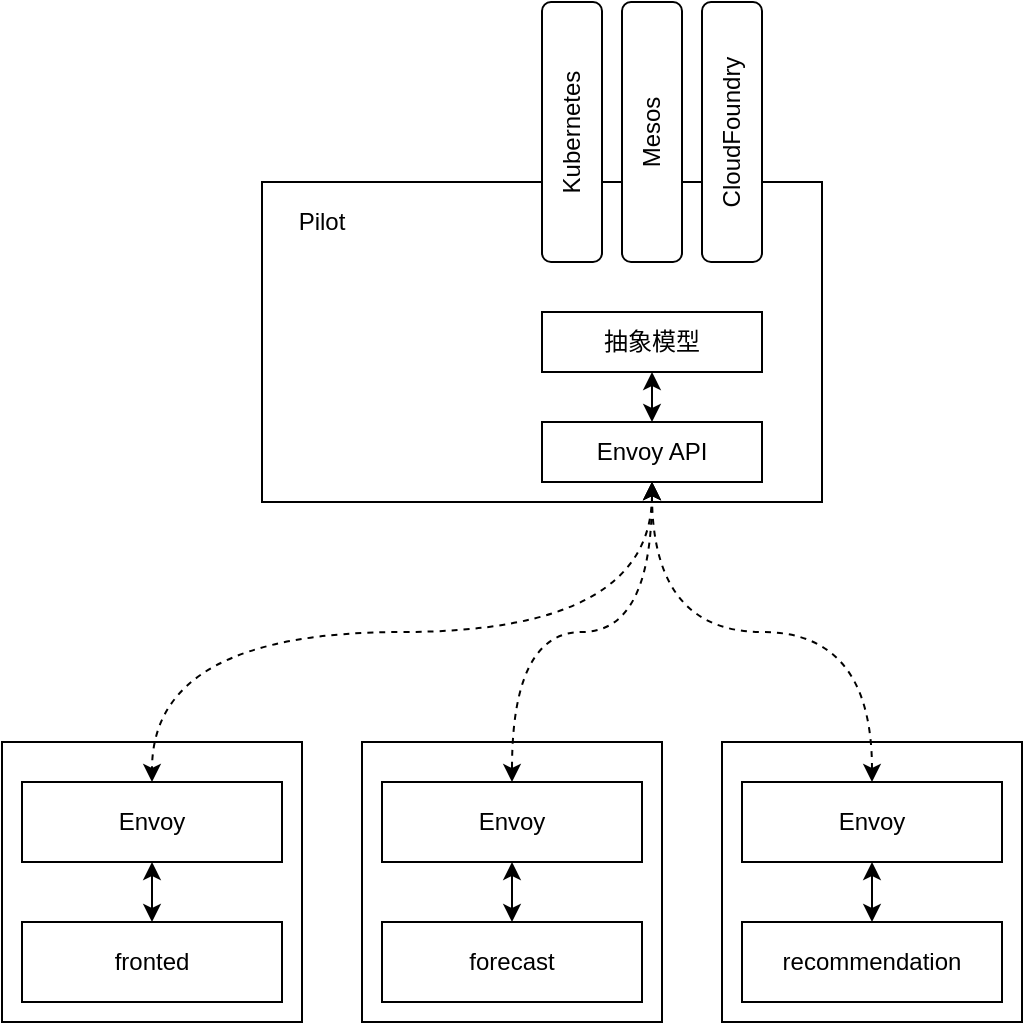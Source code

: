 <mxfile version="12.6.5" type="device"><diagram id="n9dFl1Dz6mc65b-YHgTI" name="Page-1"><mxGraphModel dx="1024" dy="3892" grid="1" gridSize="10" guides="1" tooltips="1" connect="1" arrows="1" fold="1" page="1" pageScale="1" pageWidth="2339" pageHeight="3300" math="0" shadow="0"><root><mxCell id="0"/><mxCell id="1" parent="0"/><mxCell id="sz34XE_gvCXZLJJ1Snjc-1" value="" style="rounded=0;whiteSpace=wrap;html=1;" vertex="1" parent="1"><mxGeometry x="90" y="330" width="150" height="140" as="geometry"/></mxCell><mxCell id="sz34XE_gvCXZLJJ1Snjc-13" style="edgeStyle=orthogonalEdgeStyle;rounded=0;orthogonalLoop=1;jettySize=auto;html=1;startArrow=classic;startFill=1;" edge="1" parent="1" source="sz34XE_gvCXZLJJ1Snjc-3" target="sz34XE_gvCXZLJJ1Snjc-4"><mxGeometry relative="1" as="geometry"/></mxCell><mxCell id="sz34XE_gvCXZLJJ1Snjc-3" value="Envoy" style="rounded=0;whiteSpace=wrap;html=1;" vertex="1" parent="1"><mxGeometry x="100" y="350" width="130" height="40" as="geometry"/></mxCell><mxCell id="sz34XE_gvCXZLJJ1Snjc-4" value="fronted" style="rounded=0;whiteSpace=wrap;html=1;" vertex="1" parent="1"><mxGeometry x="100" y="420" width="130" height="40" as="geometry"/></mxCell><mxCell id="sz34XE_gvCXZLJJ1Snjc-5" value="" style="rounded=0;whiteSpace=wrap;html=1;" vertex="1" parent="1"><mxGeometry x="270" y="330" width="150" height="140" as="geometry"/></mxCell><mxCell id="sz34XE_gvCXZLJJ1Snjc-12" style="edgeStyle=orthogonalEdgeStyle;rounded=0;orthogonalLoop=1;jettySize=auto;html=1;entryX=0.5;entryY=0;entryDx=0;entryDy=0;startArrow=classic;startFill=1;" edge="1" parent="1" source="sz34XE_gvCXZLJJ1Snjc-6" target="sz34XE_gvCXZLJJ1Snjc-7"><mxGeometry relative="1" as="geometry"/></mxCell><mxCell id="sz34XE_gvCXZLJJ1Snjc-6" value="Envoy" style="rounded=0;whiteSpace=wrap;html=1;" vertex="1" parent="1"><mxGeometry x="280" y="350" width="130" height="40" as="geometry"/></mxCell><mxCell id="sz34XE_gvCXZLJJ1Snjc-7" value="forecast" style="rounded=0;whiteSpace=wrap;html=1;" vertex="1" parent="1"><mxGeometry x="280" y="420" width="130" height="40" as="geometry"/></mxCell><mxCell id="sz34XE_gvCXZLJJ1Snjc-8" value="" style="rounded=0;whiteSpace=wrap;html=1;" vertex="1" parent="1"><mxGeometry x="450" y="330" width="150" height="140" as="geometry"/></mxCell><mxCell id="sz34XE_gvCXZLJJ1Snjc-11" style="edgeStyle=orthogonalEdgeStyle;rounded=0;orthogonalLoop=1;jettySize=auto;html=1;entryX=0.5;entryY=0;entryDx=0;entryDy=0;startArrow=classic;startFill=1;" edge="1" parent="1" source="sz34XE_gvCXZLJJ1Snjc-9" target="sz34XE_gvCXZLJJ1Snjc-10"><mxGeometry relative="1" as="geometry"/></mxCell><mxCell id="sz34XE_gvCXZLJJ1Snjc-9" value="Envoy" style="rounded=0;whiteSpace=wrap;html=1;" vertex="1" parent="1"><mxGeometry x="460" y="350" width="130" height="40" as="geometry"/></mxCell><mxCell id="sz34XE_gvCXZLJJ1Snjc-10" value="recommendation" style="rounded=0;whiteSpace=wrap;html=1;" vertex="1" parent="1"><mxGeometry x="460" y="420" width="130" height="40" as="geometry"/></mxCell><mxCell id="sz34XE_gvCXZLJJ1Snjc-14" value="" style="rounded=0;whiteSpace=wrap;html=1;" vertex="1" parent="1"><mxGeometry x="220" y="50" width="280" height="160" as="geometry"/></mxCell><mxCell id="sz34XE_gvCXZLJJ1Snjc-17" style="edgeStyle=orthogonalEdgeStyle;rounded=0;orthogonalLoop=1;jettySize=auto;html=1;startArrow=classic;startFill=1;" edge="1" parent="1" source="sz34XE_gvCXZLJJ1Snjc-15" target="sz34XE_gvCXZLJJ1Snjc-16"><mxGeometry relative="1" as="geometry"/></mxCell><mxCell id="sz34XE_gvCXZLJJ1Snjc-15" value="抽象模型" style="rounded=0;whiteSpace=wrap;html=1;" vertex="1" parent="1"><mxGeometry x="360" y="115" width="110" height="30" as="geometry"/></mxCell><mxCell id="sz34XE_gvCXZLJJ1Snjc-18" style="edgeStyle=orthogonalEdgeStyle;orthogonalLoop=1;jettySize=auto;html=1;entryX=0.5;entryY=0;entryDx=0;entryDy=0;startArrow=classic;startFill=1;curved=1;dashed=1;exitX=0.5;exitY=1;exitDx=0;exitDy=0;" edge="1" parent="1" source="sz34XE_gvCXZLJJ1Snjc-16" target="sz34XE_gvCXZLJJ1Snjc-3"><mxGeometry relative="1" as="geometry"/></mxCell><mxCell id="sz34XE_gvCXZLJJ1Snjc-20" style="edgeStyle=orthogonalEdgeStyle;curved=1;orthogonalLoop=1;jettySize=auto;html=1;dashed=1;startArrow=classic;startFill=1;" edge="1" parent="1" source="sz34XE_gvCXZLJJ1Snjc-16" target="sz34XE_gvCXZLJJ1Snjc-9"><mxGeometry relative="1" as="geometry"/></mxCell><mxCell id="sz34XE_gvCXZLJJ1Snjc-21" style="edgeStyle=orthogonalEdgeStyle;curved=1;orthogonalLoop=1;jettySize=auto;html=1;dashed=1;startArrow=classic;startFill=1;" edge="1" parent="1" source="sz34XE_gvCXZLJJ1Snjc-16" target="sz34XE_gvCXZLJJ1Snjc-6"><mxGeometry relative="1" as="geometry"/></mxCell><mxCell id="sz34XE_gvCXZLJJ1Snjc-16" value="Envoy API" style="rounded=0;whiteSpace=wrap;html=1;" vertex="1" parent="1"><mxGeometry x="360" y="170" width="110" height="30" as="geometry"/></mxCell><mxCell id="sz34XE_gvCXZLJJ1Snjc-22" value="Pilot" style="text;html=1;strokeColor=none;fillColor=none;align=center;verticalAlign=middle;whiteSpace=wrap;rounded=0;" vertex="1" parent="1"><mxGeometry x="230" y="60" width="40" height="20" as="geometry"/></mxCell><mxCell id="sz34XE_gvCXZLJJ1Snjc-23" value="Kubernetes" style="rounded=1;whiteSpace=wrap;html=1;horizontal=0;" vertex="1" parent="1"><mxGeometry x="360" y="-40" width="30" height="130" as="geometry"/></mxCell><mxCell id="sz34XE_gvCXZLJJ1Snjc-24" value="Mesos" style="rounded=1;whiteSpace=wrap;html=1;horizontal=0;" vertex="1" parent="1"><mxGeometry x="400" y="-40" width="30" height="130" as="geometry"/></mxCell><mxCell id="sz34XE_gvCXZLJJ1Snjc-25" value="CloudFoundry" style="rounded=1;whiteSpace=wrap;html=1;horizontal=0;" vertex="1" parent="1"><mxGeometry x="440" y="-40" width="30" height="130" as="geometry"/></mxCell></root></mxGraphModel></diagram></mxfile>